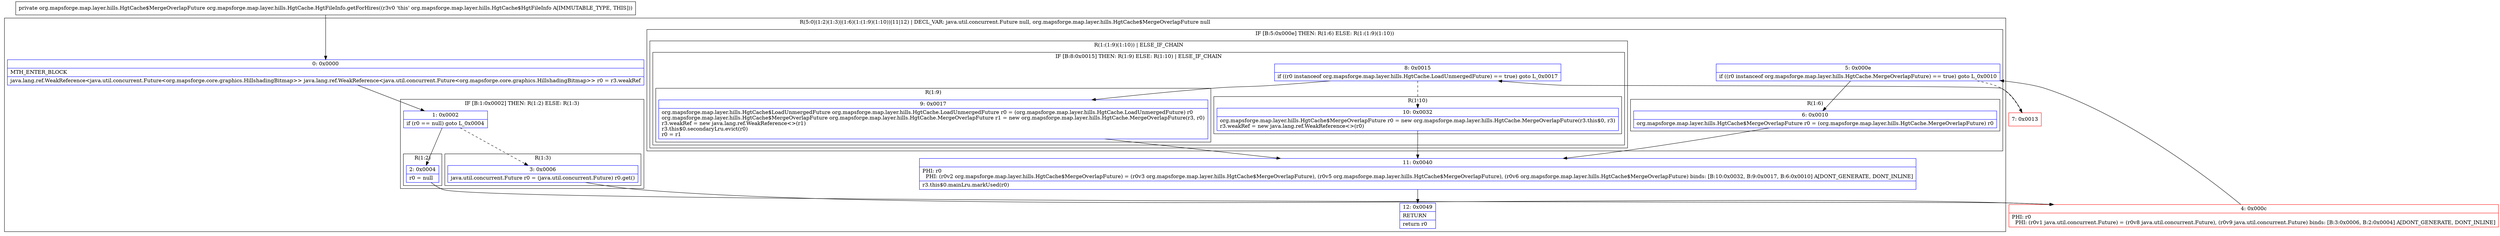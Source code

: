 digraph "CFG fororg.mapsforge.map.layer.hills.HgtCache.HgtFileInfo.getForHires()Lorg\/mapsforge\/map\/layer\/hills\/HgtCache$MergeOverlapFuture;" {
subgraph cluster_Region_887188377 {
label = "R(5:0|(1:2)(1:3)|(1:6)(1:(1:9)(1:10))|11|12) | DECL_VAR: java.util.concurrent.Future null, org.mapsforge.map.layer.hills.HgtCache$MergeOverlapFuture null\l";
node [shape=record,color=blue];
Node_0 [shape=record,label="{0\:\ 0x0000|MTH_ENTER_BLOCK\l|java.lang.ref.WeakReference\<java.util.concurrent.Future\<org.mapsforge.core.graphics.HillshadingBitmap\>\> java.lang.ref.WeakReference\<java.util.concurrent.Future\<org.mapsforge.core.graphics.HillshadingBitmap\>\> r0 = r3.weakRef\l}"];
subgraph cluster_IfRegion_443017200 {
label = "IF [B:1:0x0002] THEN: R(1:2) ELSE: R(1:3)";
node [shape=record,color=blue];
Node_1 [shape=record,label="{1\:\ 0x0002|if (r0 == null) goto L_0x0004\l}"];
subgraph cluster_Region_1667923612 {
label = "R(1:2)";
node [shape=record,color=blue];
Node_2 [shape=record,label="{2\:\ 0x0004|r0 = null\l}"];
}
subgraph cluster_Region_1237546225 {
label = "R(1:3)";
node [shape=record,color=blue];
Node_3 [shape=record,label="{3\:\ 0x0006|java.util.concurrent.Future r0 = (java.util.concurrent.Future) r0.get()\l}"];
}
}
subgraph cluster_IfRegion_590054219 {
label = "IF [B:5:0x000e] THEN: R(1:6) ELSE: R(1:(1:9)(1:10))";
node [shape=record,color=blue];
Node_5 [shape=record,label="{5\:\ 0x000e|if ((r0 instanceof org.mapsforge.map.layer.hills.HgtCache.MergeOverlapFuture) == true) goto L_0x0010\l}"];
subgraph cluster_Region_723767278 {
label = "R(1:6)";
node [shape=record,color=blue];
Node_6 [shape=record,label="{6\:\ 0x0010|org.mapsforge.map.layer.hills.HgtCache$MergeOverlapFuture r0 = (org.mapsforge.map.layer.hills.HgtCache.MergeOverlapFuture) r0\l}"];
}
subgraph cluster_Region_1598569808 {
label = "R(1:(1:9)(1:10)) | ELSE_IF_CHAIN\l";
node [shape=record,color=blue];
subgraph cluster_IfRegion_1485675727 {
label = "IF [B:8:0x0015] THEN: R(1:9) ELSE: R(1:10) | ELSE_IF_CHAIN\l";
node [shape=record,color=blue];
Node_8 [shape=record,label="{8\:\ 0x0015|if ((r0 instanceof org.mapsforge.map.layer.hills.HgtCache.LoadUnmergedFuture) == true) goto L_0x0017\l}"];
subgraph cluster_Region_2039826641 {
label = "R(1:9)";
node [shape=record,color=blue];
Node_9 [shape=record,label="{9\:\ 0x0017|org.mapsforge.map.layer.hills.HgtCache$LoadUnmergedFuture org.mapsforge.map.layer.hills.HgtCache.LoadUnmergedFuture r0 = (org.mapsforge.map.layer.hills.HgtCache.LoadUnmergedFuture) r0\lorg.mapsforge.map.layer.hills.HgtCache$MergeOverlapFuture org.mapsforge.map.layer.hills.HgtCache.MergeOverlapFuture r1 = new org.mapsforge.map.layer.hills.HgtCache.MergeOverlapFuture(r3, r0)\lr3.weakRef = new java.lang.ref.WeakReference\<\>(r1)\lr3.this$0.secondaryLru.evict(r0)\lr0 = r1\l}"];
}
subgraph cluster_Region_1550351563 {
label = "R(1:10)";
node [shape=record,color=blue];
Node_10 [shape=record,label="{10\:\ 0x0032|org.mapsforge.map.layer.hills.HgtCache$MergeOverlapFuture r0 = new org.mapsforge.map.layer.hills.HgtCache.MergeOverlapFuture(r3.this$0, r3)\lr3.weakRef = new java.lang.ref.WeakReference\<\>(r0)\l}"];
}
}
}
}
Node_11 [shape=record,label="{11\:\ 0x0040|PHI: r0 \l  PHI: (r0v2 org.mapsforge.map.layer.hills.HgtCache$MergeOverlapFuture) = (r0v3 org.mapsforge.map.layer.hills.HgtCache$MergeOverlapFuture), (r0v5 org.mapsforge.map.layer.hills.HgtCache$MergeOverlapFuture), (r0v6 org.mapsforge.map.layer.hills.HgtCache$MergeOverlapFuture) binds: [B:10:0x0032, B:9:0x0017, B:6:0x0010] A[DONT_GENERATE, DONT_INLINE]\l|r3.this$0.mainLru.markUsed(r0)\l}"];
Node_12 [shape=record,label="{12\:\ 0x0049|RETURN\l|return r0\l}"];
}
Node_4 [shape=record,color=red,label="{4\:\ 0x000c|PHI: r0 \l  PHI: (r0v1 java.util.concurrent.Future) = (r0v8 java.util.concurrent.Future), (r0v9 java.util.concurrent.Future) binds: [B:3:0x0006, B:2:0x0004] A[DONT_GENERATE, DONT_INLINE]\l}"];
Node_7 [shape=record,color=red,label="{7\:\ 0x0013}"];
MethodNode[shape=record,label="{private org.mapsforge.map.layer.hills.HgtCache$MergeOverlapFuture org.mapsforge.map.layer.hills.HgtCache.HgtFileInfo.getForHires((r3v0 'this' org.mapsforge.map.layer.hills.HgtCache$HgtFileInfo A[IMMUTABLE_TYPE, THIS])) }"];
MethodNode -> Node_0;
Node_0 -> Node_1;
Node_1 -> Node_2;
Node_1 -> Node_3[style=dashed];
Node_2 -> Node_4;
Node_3 -> Node_4;
Node_5 -> Node_6;
Node_5 -> Node_7[style=dashed];
Node_6 -> Node_11;
Node_8 -> Node_9;
Node_8 -> Node_10[style=dashed];
Node_9 -> Node_11;
Node_10 -> Node_11;
Node_11 -> Node_12;
Node_4 -> Node_5;
Node_7 -> Node_8;
}

